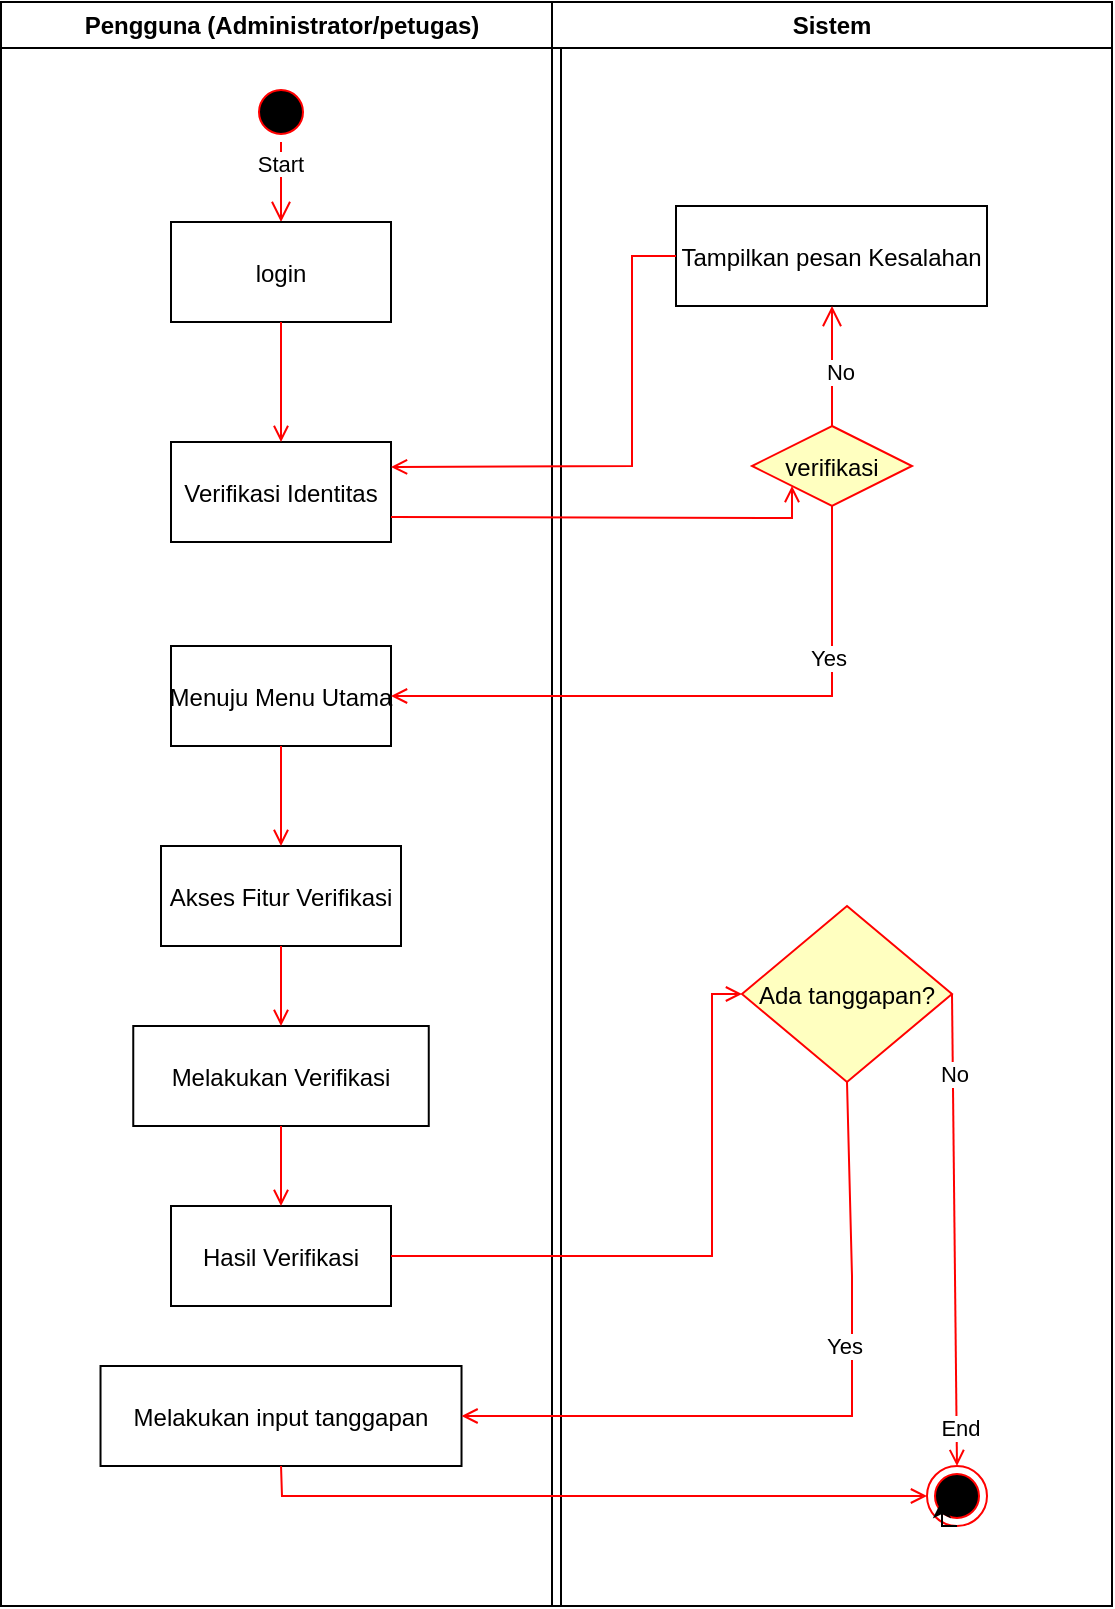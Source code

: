 <mxfile version="26.2.10">
  <diagram name="Page-1" id="e7e014a7-5840-1c2e-5031-d8a46d1fe8dd">
    <mxGraphModel dx="672" dy="384" grid="1" gridSize="10" guides="1" tooltips="1" connect="1" arrows="1" fold="1" page="1" pageScale="1" pageWidth="1169" pageHeight="826" background="none" math="0" shadow="0">
      <root>
        <mxCell id="0" />
        <mxCell id="1" parent="0" />
        <mxCell id="2" value="Pengguna (Administrator/petugas)" style="swimlane;whiteSpace=wrap" parent="1" vertex="1">
          <mxGeometry x="164.5" y="128" width="280" height="802" as="geometry" />
        </mxCell>
        <mxCell id="5" value="" style="ellipse;shape=startState;fillColor=#000000;strokeColor=#ff0000;" parent="2" vertex="1">
          <mxGeometry x="125" y="40" width="30" height="30" as="geometry" />
        </mxCell>
        <mxCell id="6" value="Start" style="edgeStyle=elbowEdgeStyle;elbow=vertical;verticalAlign=bottom;endArrow=open;endSize=8;strokeColor=#FF0000;endFill=1;rounded=0" parent="2" source="5" target="7" edge="1">
          <mxGeometry x="100" y="40" as="geometry">
            <mxPoint x="115" y="110" as="targetPoint" />
          </mxGeometry>
        </mxCell>
        <mxCell id="7" value="login" style="" parent="2" vertex="1">
          <mxGeometry x="85" y="110" width="110" height="50" as="geometry" />
        </mxCell>
        <mxCell id="8" value="Verifikasi Identitas" style="" parent="2" vertex="1">
          <mxGeometry x="85" y="220" width="110" height="50" as="geometry" />
        </mxCell>
        <mxCell id="9" value="" style="endArrow=open;strokeColor=#FF0000;endFill=1;rounded=0" parent="2" source="7" target="8" edge="1">
          <mxGeometry relative="1" as="geometry" />
        </mxCell>
        <mxCell id="10" value="Menuju Menu Utama" style="" parent="2" vertex="1">
          <mxGeometry x="85" y="322" width="110" height="50" as="geometry" />
        </mxCell>
        <mxCell id="__GuVXdMnl9JLXDUSHel-45" value="Akses Fitur Verifikasi" style="" vertex="1" parent="2">
          <mxGeometry x="80" y="422" width="120" height="50" as="geometry" />
        </mxCell>
        <mxCell id="__GuVXdMnl9JLXDUSHel-46" value="Melakukan Verifikasi" style="" vertex="1" parent="2">
          <mxGeometry x="66.13" y="512" width="147.75" height="50" as="geometry" />
        </mxCell>
        <mxCell id="__GuVXdMnl9JLXDUSHel-47" value="Hasil Verifikasi" style="" vertex="1" parent="2">
          <mxGeometry x="85" y="602" width="110" height="50" as="geometry" />
        </mxCell>
        <mxCell id="__GuVXdMnl9JLXDUSHel-58" value="" style="endArrow=open;strokeColor=#FF0000;endFill=1;rounded=0;entryX=0.5;entryY=0;entryDx=0;entryDy=0;exitX=0.5;exitY=1;exitDx=0;exitDy=0;" edge="1" parent="2" source="10" target="__GuVXdMnl9JLXDUSHel-45">
          <mxGeometry relative="1" as="geometry">
            <mxPoint x="170" y="190" as="sourcePoint" />
            <mxPoint x="170" y="250" as="targetPoint" />
          </mxGeometry>
        </mxCell>
        <mxCell id="__GuVXdMnl9JLXDUSHel-59" value="" style="endArrow=open;strokeColor=#FF0000;endFill=1;rounded=0;entryX=0.5;entryY=0;entryDx=0;entryDy=0;exitX=0.5;exitY=1;exitDx=0;exitDy=0;" edge="1" parent="2" source="__GuVXdMnl9JLXDUSHel-45" target="__GuVXdMnl9JLXDUSHel-46">
          <mxGeometry relative="1" as="geometry">
            <mxPoint x="180" y="200" as="sourcePoint" />
            <mxPoint x="180" y="260" as="targetPoint" />
          </mxGeometry>
        </mxCell>
        <mxCell id="__GuVXdMnl9JLXDUSHel-60" value="" style="endArrow=open;strokeColor=#FF0000;endFill=1;rounded=0;exitX=0.5;exitY=1;exitDx=0;exitDy=0;" edge="1" parent="2" source="__GuVXdMnl9JLXDUSHel-46" target="__GuVXdMnl9JLXDUSHel-47">
          <mxGeometry relative="1" as="geometry">
            <mxPoint x="190" y="210" as="sourcePoint" />
            <mxPoint x="190" y="270" as="targetPoint" />
          </mxGeometry>
        </mxCell>
        <mxCell id="__GuVXdMnl9JLXDUSHel-63" value="Melakukan input tanggapan" style="" vertex="1" parent="2">
          <mxGeometry x="49.76" y="682" width="180.5" height="50" as="geometry" />
        </mxCell>
        <mxCell id="3" value="Sistem" style="swimlane;whiteSpace=wrap" parent="1" vertex="1">
          <mxGeometry x="440" y="128" width="280" height="802" as="geometry" />
        </mxCell>
        <mxCell id="38" value="" style="ellipse;shape=endState;fillColor=#000000;strokeColor=#ff0000" parent="3" vertex="1">
          <mxGeometry x="187.5" y="732" width="30" height="30" as="geometry" />
        </mxCell>
        <mxCell id="__GuVXdMnl9JLXDUSHel-49" value="Tampilkan pesan Kesalahan" style="" vertex="1" parent="3">
          <mxGeometry x="62" y="102" width="155.5" height="50" as="geometry" />
        </mxCell>
        <mxCell id="23" value="no" style="edgeStyle=elbowEdgeStyle;elbow=horizontal;align=left;verticalAlign=top;endArrow=open;endSize=8;strokeColor=#FF0000;endFill=1;rounded=0;entryX=0.5;entryY=1;entryDx=0;entryDy=0;" parent="3" source="21" target="__GuVXdMnl9JLXDUSHel-49" edge="1">
          <mxGeometry x="-1" relative="1" as="geometry">
            <mxPoint x="-65" y="232" as="targetPoint" />
            <mxPoint x="140" y="222" as="sourcePoint" />
          </mxGeometry>
        </mxCell>
        <mxCell id="__GuVXdMnl9JLXDUSHel-56" value="No" style="edgeLabel;html=1;align=center;verticalAlign=middle;resizable=0;points=[];" vertex="1" connectable="0" parent="23">
          <mxGeometry x="-0.104" y="-4" relative="1" as="geometry">
            <mxPoint as="offset" />
          </mxGeometry>
        </mxCell>
        <mxCell id="21" value="verifikasi" style="rhombus;fillColor=#ffffc0;strokeColor=#ff0000;" parent="3" vertex="1">
          <mxGeometry x="100" y="212" width="80" height="40" as="geometry" />
        </mxCell>
        <mxCell id="__GuVXdMnl9JLXDUSHel-61" value="Ada tanggapan?" style="rhombus;fillColor=#ffffc0;strokeColor=#ff0000;" vertex="1" parent="3">
          <mxGeometry x="95" y="452" width="105" height="88" as="geometry" />
        </mxCell>
        <mxCell id="__GuVXdMnl9JLXDUSHel-67" value="" style="endArrow=open;strokeColor=#FF0000;endFill=1;rounded=0;exitX=1;exitY=0.5;exitDx=0;exitDy=0;entryX=0.5;entryY=0;entryDx=0;entryDy=0;" edge="1" parent="3" source="__GuVXdMnl9JLXDUSHel-61" target="38">
          <mxGeometry relative="1" as="geometry">
            <mxPoint x="-130.5" y="572" as="sourcePoint" />
            <mxPoint x="-130.5" y="612" as="targetPoint" />
          </mxGeometry>
        </mxCell>
        <mxCell id="__GuVXdMnl9JLXDUSHel-69" value="No" style="edgeLabel;html=1;align=center;verticalAlign=middle;resizable=0;points=[];" vertex="1" connectable="0" parent="__GuVXdMnl9JLXDUSHel-67">
          <mxGeometry x="-0.659" relative="1" as="geometry">
            <mxPoint as="offset" />
          </mxGeometry>
        </mxCell>
        <mxCell id="__GuVXdMnl9JLXDUSHel-71" value="End" style="edgeLabel;html=1;align=center;verticalAlign=middle;resizable=0;points=[];" vertex="1" connectable="0" parent="__GuVXdMnl9JLXDUSHel-67">
          <mxGeometry x="0.839" y="1" relative="1" as="geometry">
            <mxPoint as="offset" />
          </mxGeometry>
        </mxCell>
        <mxCell id="__GuVXdMnl9JLXDUSHel-70" style="edgeStyle=orthogonalEdgeStyle;rounded=0;orthogonalLoop=1;jettySize=auto;html=1;exitX=0.5;exitY=1;exitDx=0;exitDy=0;entryX=0.25;entryY=0.567;entryDx=0;entryDy=0;entryPerimeter=0;" edge="1" parent="3" source="38" target="38">
          <mxGeometry relative="1" as="geometry" />
        </mxCell>
        <mxCell id="__GuVXdMnl9JLXDUSHel-42" value="" style="endArrow=open;strokeColor=#FF0000;endFill=1;rounded=0;exitX=0.5;exitY=1;exitDx=0;exitDy=0;entryX=1;entryY=0.5;entryDx=0;entryDy=0;" edge="1" parent="1" source="21" target="10">
          <mxGeometry relative="1" as="geometry">
            <mxPoint x="289.5" y="298" as="sourcePoint" />
            <mxPoint x="289.5" y="358" as="targetPoint" />
            <Array as="points">
              <mxPoint x="580" y="475" />
            </Array>
          </mxGeometry>
        </mxCell>
        <mxCell id="__GuVXdMnl9JLXDUSHel-43" value="Yes" style="edgeLabel;html=1;align=center;verticalAlign=middle;resizable=0;points=[];" vertex="1" connectable="0" parent="__GuVXdMnl9JLXDUSHel-42">
          <mxGeometry x="-0.522" y="-2" relative="1" as="geometry">
            <mxPoint as="offset" />
          </mxGeometry>
        </mxCell>
        <mxCell id="__GuVXdMnl9JLXDUSHel-52" value="" style="endArrow=open;strokeColor=#FF0000;endFill=1;rounded=0;exitX=0;exitY=0.5;exitDx=0;exitDy=0;entryX=1;entryY=0.25;entryDx=0;entryDy=0;" edge="1" parent="1" source="__GuVXdMnl9JLXDUSHel-49" target="8">
          <mxGeometry relative="1" as="geometry">
            <mxPoint x="314.5" y="298" as="sourcePoint" />
            <mxPoint x="314.5" y="358" as="targetPoint" />
            <Array as="points">
              <mxPoint x="480" y="255" />
              <mxPoint x="480" y="360" />
            </Array>
          </mxGeometry>
        </mxCell>
        <mxCell id="__GuVXdMnl9JLXDUSHel-57" value="" style="endArrow=open;strokeColor=#FF0000;endFill=1;rounded=0;exitX=1;exitY=0.75;exitDx=0;exitDy=0;entryX=0;entryY=1;entryDx=0;entryDy=0;" edge="1" parent="1" source="8" target="21">
          <mxGeometry relative="1" as="geometry">
            <mxPoint x="324.5" y="308" as="sourcePoint" />
            <mxPoint x="570" y="386" as="targetPoint" />
            <Array as="points">
              <mxPoint x="560" y="386" />
            </Array>
          </mxGeometry>
        </mxCell>
        <mxCell id="__GuVXdMnl9JLXDUSHel-62" value="" style="endArrow=open;strokeColor=#FF0000;endFill=1;rounded=0;exitX=1;exitY=0.5;exitDx=0;exitDy=0;entryX=0;entryY=0.5;entryDx=0;entryDy=0;" edge="1" parent="1" source="__GuVXdMnl9JLXDUSHel-47" target="__GuVXdMnl9JLXDUSHel-61">
          <mxGeometry relative="1" as="geometry">
            <mxPoint x="314.5" y="700" as="sourcePoint" />
            <mxPoint x="314.5" y="740" as="targetPoint" />
            <Array as="points">
              <mxPoint x="520" y="755" />
              <mxPoint x="520" y="624" />
            </Array>
          </mxGeometry>
        </mxCell>
        <mxCell id="__GuVXdMnl9JLXDUSHel-64" value="" style="endArrow=open;strokeColor=#FF0000;endFill=1;rounded=0;exitX=0.5;exitY=1;exitDx=0;exitDy=0;entryX=1;entryY=0.5;entryDx=0;entryDy=0;" edge="1" parent="1" source="__GuVXdMnl9JLXDUSHel-61" target="__GuVXdMnl9JLXDUSHel-63">
          <mxGeometry relative="1" as="geometry">
            <mxPoint x="370" y="765" as="sourcePoint" />
            <mxPoint x="550" y="634" as="targetPoint" />
            <Array as="points">
              <mxPoint x="590" y="765" />
              <mxPoint x="590" y="835" />
              <mxPoint x="500" y="835" />
            </Array>
          </mxGeometry>
        </mxCell>
        <mxCell id="__GuVXdMnl9JLXDUSHel-66" value="Yes" style="edgeLabel;html=1;align=center;verticalAlign=middle;resizable=0;points=[];" vertex="1" connectable="0" parent="__GuVXdMnl9JLXDUSHel-64">
          <mxGeometry x="-0.271" y="-4" relative="1" as="geometry">
            <mxPoint as="offset" />
          </mxGeometry>
        </mxCell>
        <mxCell id="__GuVXdMnl9JLXDUSHel-72" value="" style="endArrow=open;strokeColor=#FF0000;endFill=1;rounded=0;exitX=0.5;exitY=1;exitDx=0;exitDy=0;entryX=0;entryY=0.5;entryDx=0;entryDy=0;" edge="1" parent="1" source="__GuVXdMnl9JLXDUSHel-63" target="38">
          <mxGeometry relative="1" as="geometry">
            <mxPoint x="314.5" y="700" as="sourcePoint" />
            <mxPoint x="314.5" y="740" as="targetPoint" />
            <Array as="points">
              <mxPoint x="305" y="875" />
            </Array>
          </mxGeometry>
        </mxCell>
      </root>
    </mxGraphModel>
  </diagram>
</mxfile>
